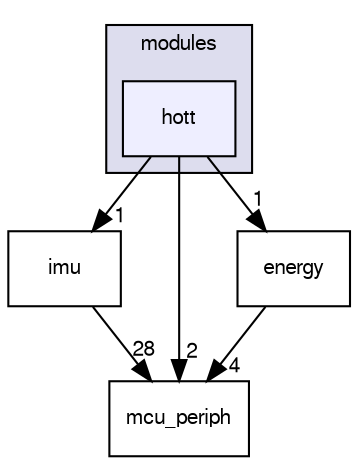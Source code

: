digraph "sw/airborne/modules/hott" {
  compound=true
  node [ fontsize="10", fontname="FreeSans"];
  edge [ labelfontsize="10", labelfontname="FreeSans"];
  subgraph clusterdir_c2abcdd6ccb39c3582929c0e3f5651c2 {
    graph [ bgcolor="#ddddee", pencolor="black", label="modules" fontname="FreeSans", fontsize="10", URL="dir_c2abcdd6ccb39c3582929c0e3f5651c2.html"]
  dir_e036258a99ba9172525cede17bed32d4 [shape=box, label="hott", style="filled", fillcolor="#eeeeff", pencolor="black", URL="dir_e036258a99ba9172525cede17bed32d4.html"];
  }
  dir_fcd55c2d9795129c53a601ffc56fe50e [shape=box label="imu" URL="dir_fcd55c2d9795129c53a601ffc56fe50e.html"];
  dir_1ca43f6a116d741d80fb1d0555a2b198 [shape=box label="mcu_periph" URL="dir_1ca43f6a116d741d80fb1d0555a2b198.html"];
  dir_f40bc035e2479aed27dd3b0d2c095b9e [shape=box label="energy" URL="dir_f40bc035e2479aed27dd3b0d2c095b9e.html"];
  dir_fcd55c2d9795129c53a601ffc56fe50e->dir_1ca43f6a116d741d80fb1d0555a2b198 [headlabel="28", labeldistance=1.5 headhref="dir_000164_000107.html"];
  dir_e036258a99ba9172525cede17bed32d4->dir_fcd55c2d9795129c53a601ffc56fe50e [headlabel="1", labeldistance=1.5 headhref="dir_000163_000164.html"];
  dir_e036258a99ba9172525cede17bed32d4->dir_1ca43f6a116d741d80fb1d0555a2b198 [headlabel="2", labeldistance=1.5 headhref="dir_000163_000107.html"];
  dir_e036258a99ba9172525cede17bed32d4->dir_f40bc035e2479aed27dd3b0d2c095b9e [headlabel="1", labeldistance=1.5 headhref="dir_000163_000145.html"];
  dir_f40bc035e2479aed27dd3b0d2c095b9e->dir_1ca43f6a116d741d80fb1d0555a2b198 [headlabel="4", labeldistance=1.5 headhref="dir_000145_000107.html"];
}
